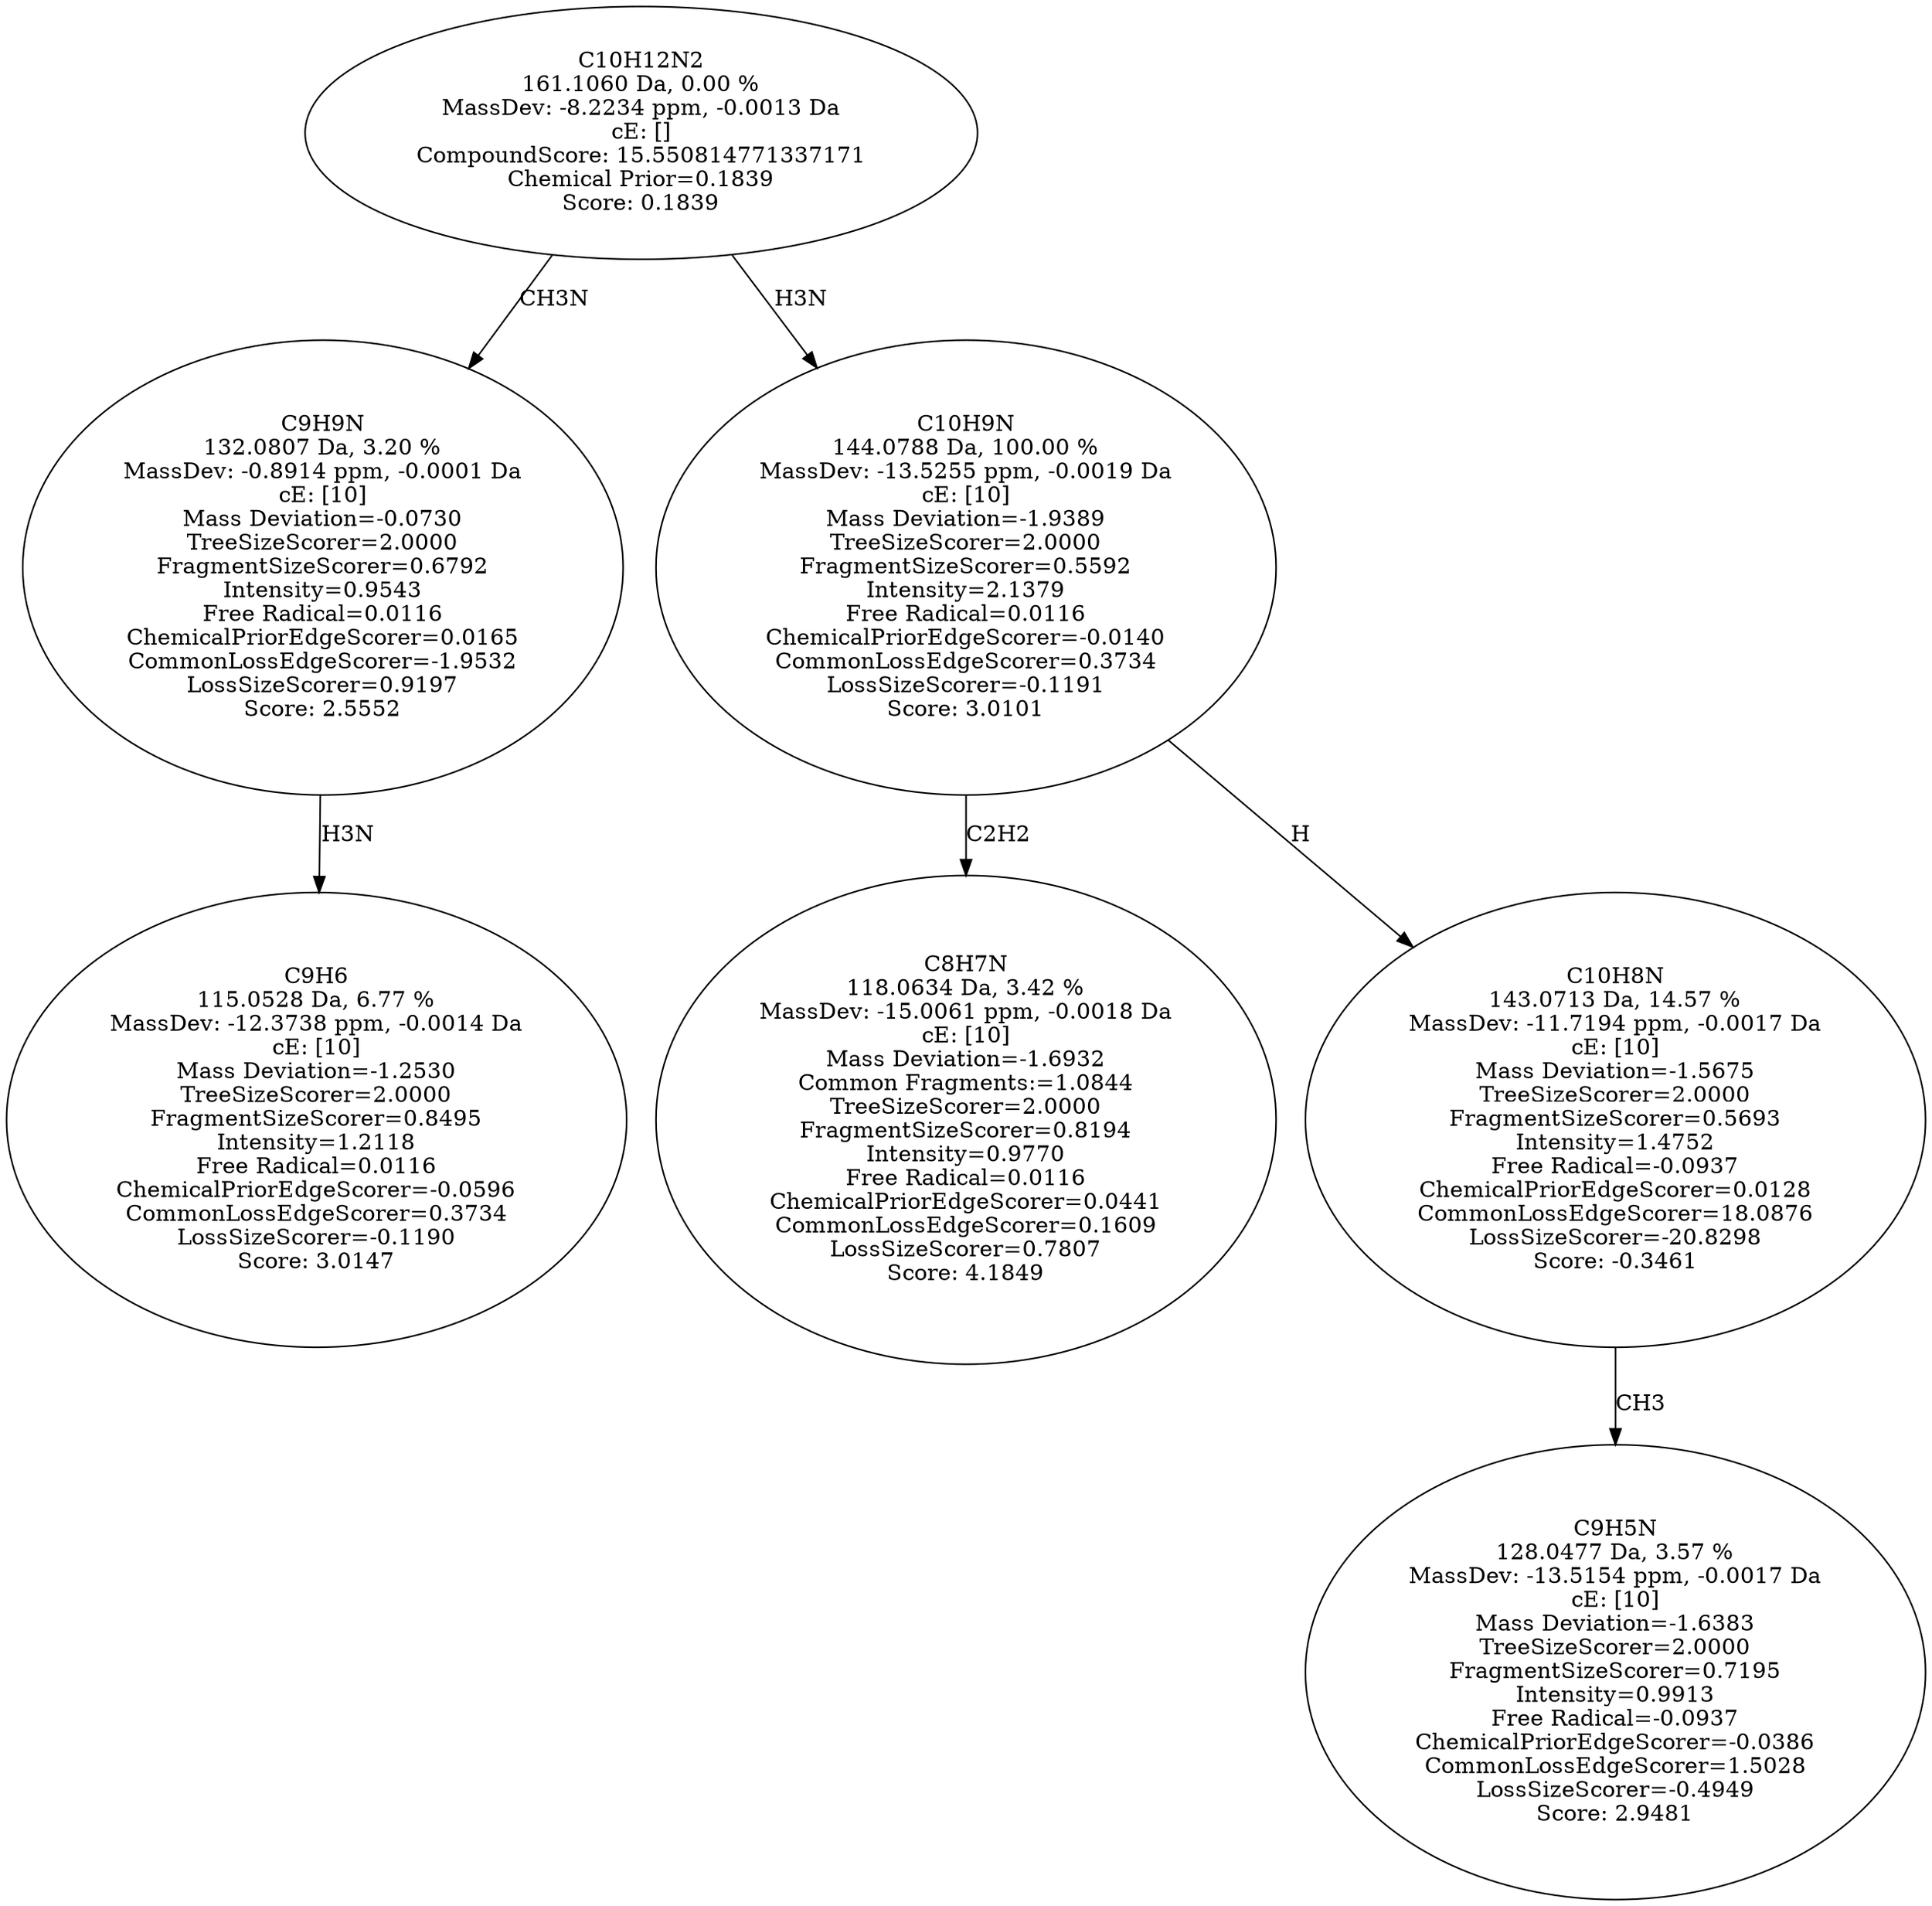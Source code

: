 strict digraph {
v1 [label="C9H6\n115.0528 Da, 6.77 %\nMassDev: -12.3738 ppm, -0.0014 Da\ncE: [10]\nMass Deviation=-1.2530\nTreeSizeScorer=2.0000\nFragmentSizeScorer=0.8495\nIntensity=1.2118\nFree Radical=0.0116\nChemicalPriorEdgeScorer=-0.0596\nCommonLossEdgeScorer=0.3734\nLossSizeScorer=-0.1190\nScore: 3.0147"];
v2 [label="C9H9N\n132.0807 Da, 3.20 %\nMassDev: -0.8914 ppm, -0.0001 Da\ncE: [10]\nMass Deviation=-0.0730\nTreeSizeScorer=2.0000\nFragmentSizeScorer=0.6792\nIntensity=0.9543\nFree Radical=0.0116\nChemicalPriorEdgeScorer=0.0165\nCommonLossEdgeScorer=-1.9532\nLossSizeScorer=0.9197\nScore: 2.5552"];
v3 [label="C8H7N\n118.0634 Da, 3.42 %\nMassDev: -15.0061 ppm, -0.0018 Da\ncE: [10]\nMass Deviation=-1.6932\nCommon Fragments:=1.0844\nTreeSizeScorer=2.0000\nFragmentSizeScorer=0.8194\nIntensity=0.9770\nFree Radical=0.0116\nChemicalPriorEdgeScorer=0.0441\nCommonLossEdgeScorer=0.1609\nLossSizeScorer=0.7807\nScore: 4.1849"];
v4 [label="C9H5N\n128.0477 Da, 3.57 %\nMassDev: -13.5154 ppm, -0.0017 Da\ncE: [10]\nMass Deviation=-1.6383\nTreeSizeScorer=2.0000\nFragmentSizeScorer=0.7195\nIntensity=0.9913\nFree Radical=-0.0937\nChemicalPriorEdgeScorer=-0.0386\nCommonLossEdgeScorer=1.5028\nLossSizeScorer=-0.4949\nScore: 2.9481"];
v5 [label="C10H8N\n143.0713 Da, 14.57 %\nMassDev: -11.7194 ppm, -0.0017 Da\ncE: [10]\nMass Deviation=-1.5675\nTreeSizeScorer=2.0000\nFragmentSizeScorer=0.5693\nIntensity=1.4752\nFree Radical=-0.0937\nChemicalPriorEdgeScorer=0.0128\nCommonLossEdgeScorer=18.0876\nLossSizeScorer=-20.8298\nScore: -0.3461"];
v6 [label="C10H9N\n144.0788 Da, 100.00 %\nMassDev: -13.5255 ppm, -0.0019 Da\ncE: [10]\nMass Deviation=-1.9389\nTreeSizeScorer=2.0000\nFragmentSizeScorer=0.5592\nIntensity=2.1379\nFree Radical=0.0116\nChemicalPriorEdgeScorer=-0.0140\nCommonLossEdgeScorer=0.3734\nLossSizeScorer=-0.1191\nScore: 3.0101"];
v7 [label="C10H12N2\n161.1060 Da, 0.00 %\nMassDev: -8.2234 ppm, -0.0013 Da\ncE: []\nCompoundScore: 15.550814771337171\nChemical Prior=0.1839\nScore: 0.1839"];
v2 -> v1 [label="H3N"];
v7 -> v2 [label="CH3N"];
v6 -> v3 [label="C2H2"];
v5 -> v4 [label="CH3"];
v6 -> v5 [label="H"];
v7 -> v6 [label="H3N"];
}